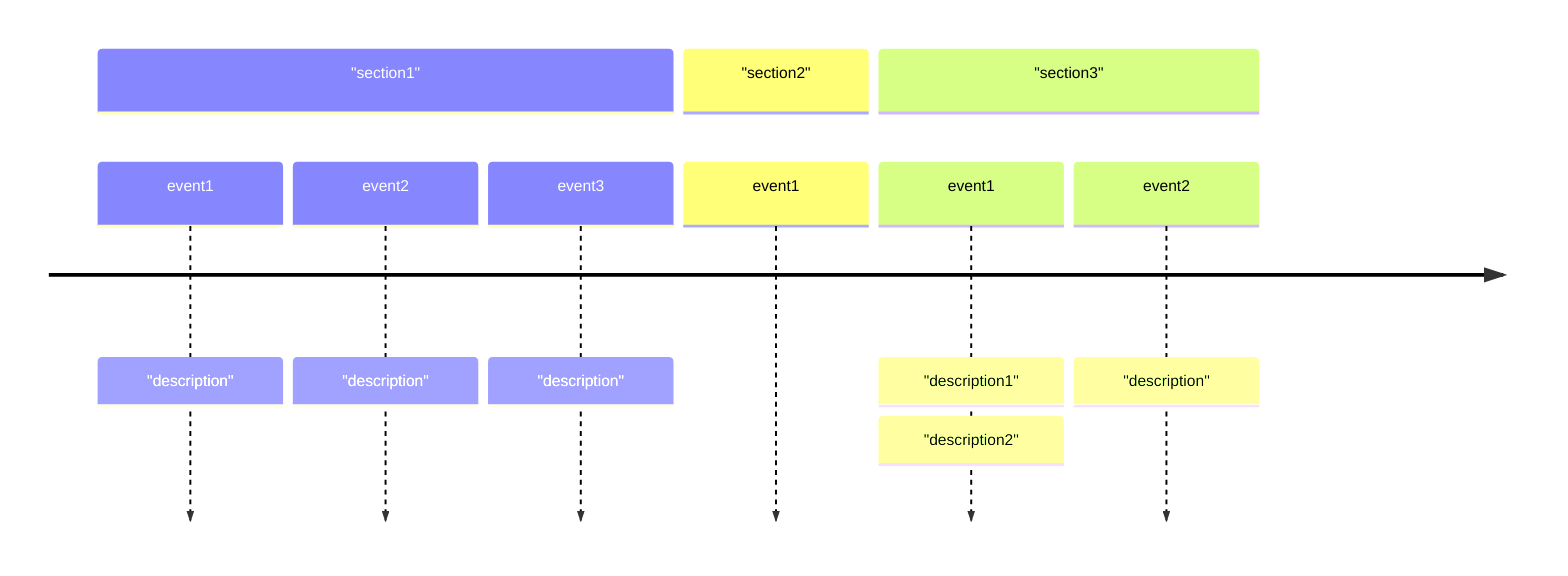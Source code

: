 ---
title: timeline
---
timeline
    section "section1"
        event1  : "description"
        event2  : "description"
        event3  : "description"
    section "section2"
        event1
    section "section3"
        event1  : "description1"
                : "description2"
        event2  : "description"